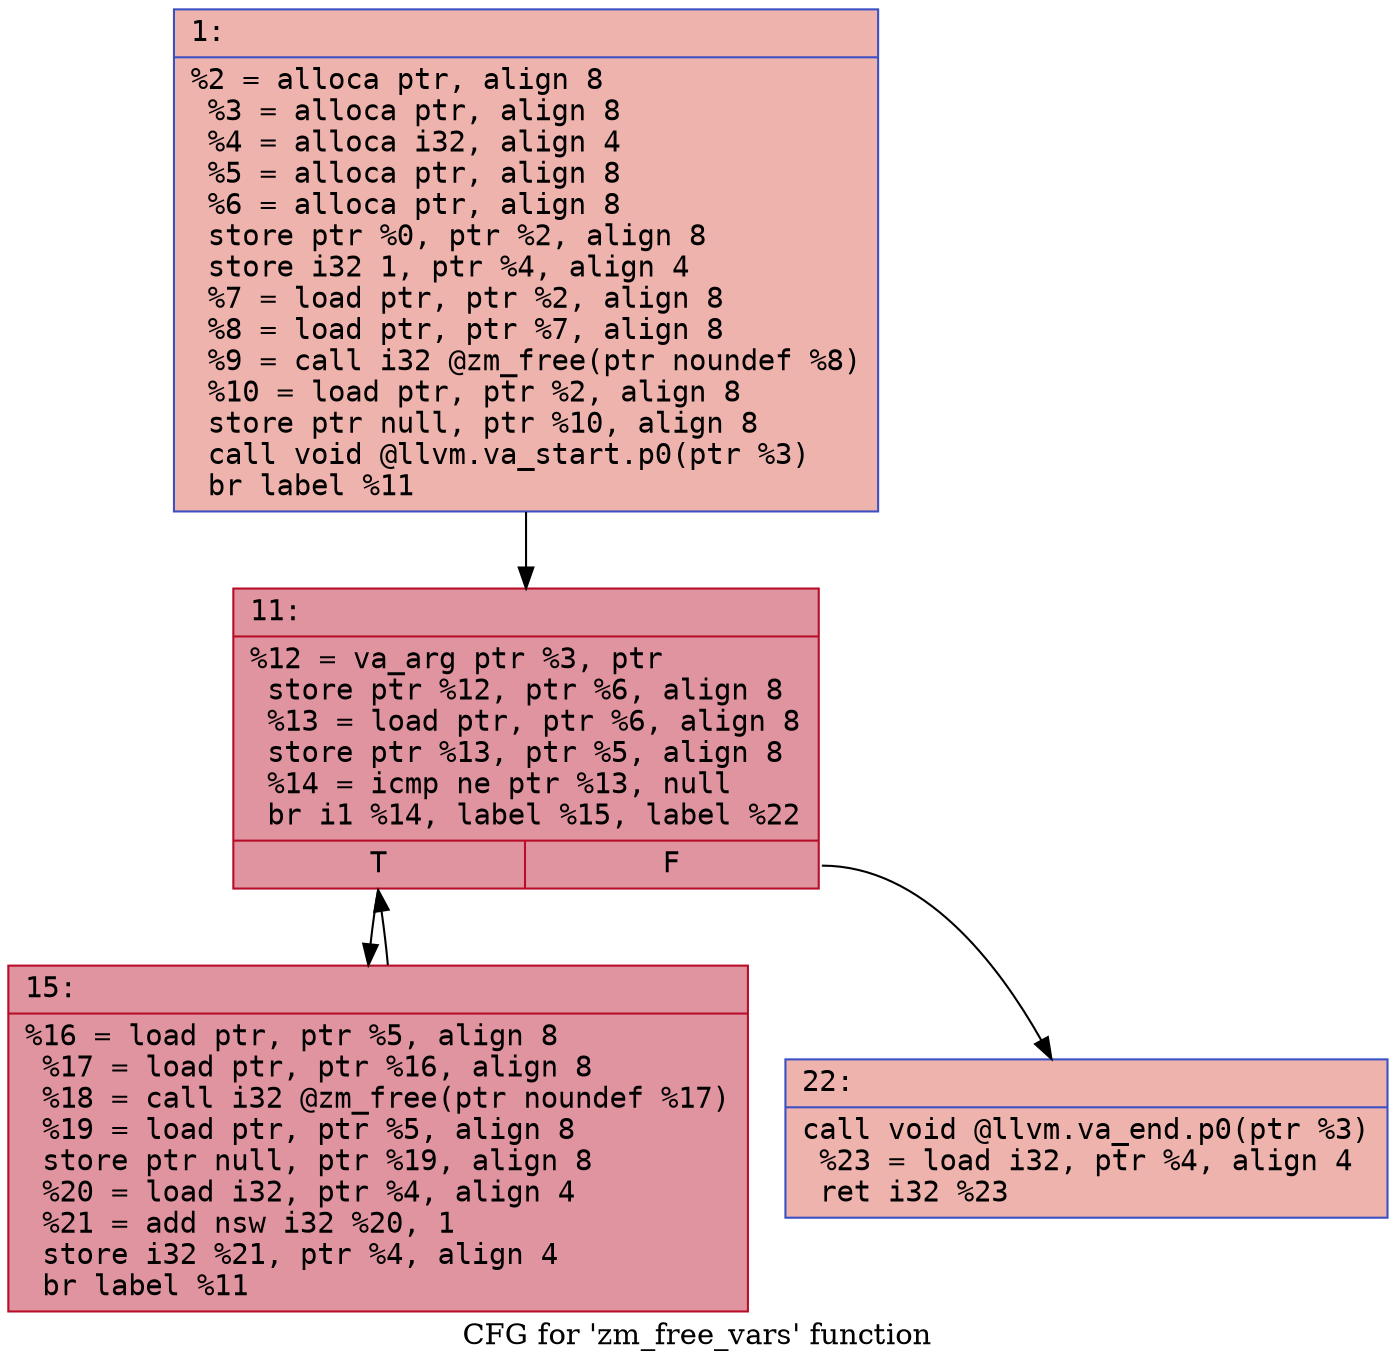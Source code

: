 digraph "CFG for 'zm_free_vars' function" {
	label="CFG for 'zm_free_vars' function";

	Node0x6000014c1a40 [shape=record,color="#3d50c3ff", style=filled, fillcolor="#d6524470" fontname="Courier",label="{1:\l|  %2 = alloca ptr, align 8\l  %3 = alloca ptr, align 8\l  %4 = alloca i32, align 4\l  %5 = alloca ptr, align 8\l  %6 = alloca ptr, align 8\l  store ptr %0, ptr %2, align 8\l  store i32 1, ptr %4, align 4\l  %7 = load ptr, ptr %2, align 8\l  %8 = load ptr, ptr %7, align 8\l  %9 = call i32 @zm_free(ptr noundef %8)\l  %10 = load ptr, ptr %2, align 8\l  store ptr null, ptr %10, align 8\l  call void @llvm.va_start.p0(ptr %3)\l  br label %11\l}"];
	Node0x6000014c1a40 -> Node0x6000014c1a90[tooltip="1 -> 11\nProbability 100.00%" ];
	Node0x6000014c1a90 [shape=record,color="#b70d28ff", style=filled, fillcolor="#b70d2870" fontname="Courier",label="{11:\l|  %12 = va_arg ptr %3, ptr\l  store ptr %12, ptr %6, align 8\l  %13 = load ptr, ptr %6, align 8\l  store ptr %13, ptr %5, align 8\l  %14 = icmp ne ptr %13, null\l  br i1 %14, label %15, label %22\l|{<s0>T|<s1>F}}"];
	Node0x6000014c1a90:s0 -> Node0x6000014c1ae0[tooltip="11 -> 15\nProbability 96.88%" ];
	Node0x6000014c1a90:s1 -> Node0x6000014c1b30[tooltip="11 -> 22\nProbability 3.12%" ];
	Node0x6000014c1ae0 [shape=record,color="#b70d28ff", style=filled, fillcolor="#b70d2870" fontname="Courier",label="{15:\l|  %16 = load ptr, ptr %5, align 8\l  %17 = load ptr, ptr %16, align 8\l  %18 = call i32 @zm_free(ptr noundef %17)\l  %19 = load ptr, ptr %5, align 8\l  store ptr null, ptr %19, align 8\l  %20 = load i32, ptr %4, align 4\l  %21 = add nsw i32 %20, 1\l  store i32 %21, ptr %4, align 4\l  br label %11\l}"];
	Node0x6000014c1ae0 -> Node0x6000014c1a90[tooltip="15 -> 11\nProbability 100.00%" ];
	Node0x6000014c1b30 [shape=record,color="#3d50c3ff", style=filled, fillcolor="#d6524470" fontname="Courier",label="{22:\l|  call void @llvm.va_end.p0(ptr %3)\l  %23 = load i32, ptr %4, align 4\l  ret i32 %23\l}"];
}
